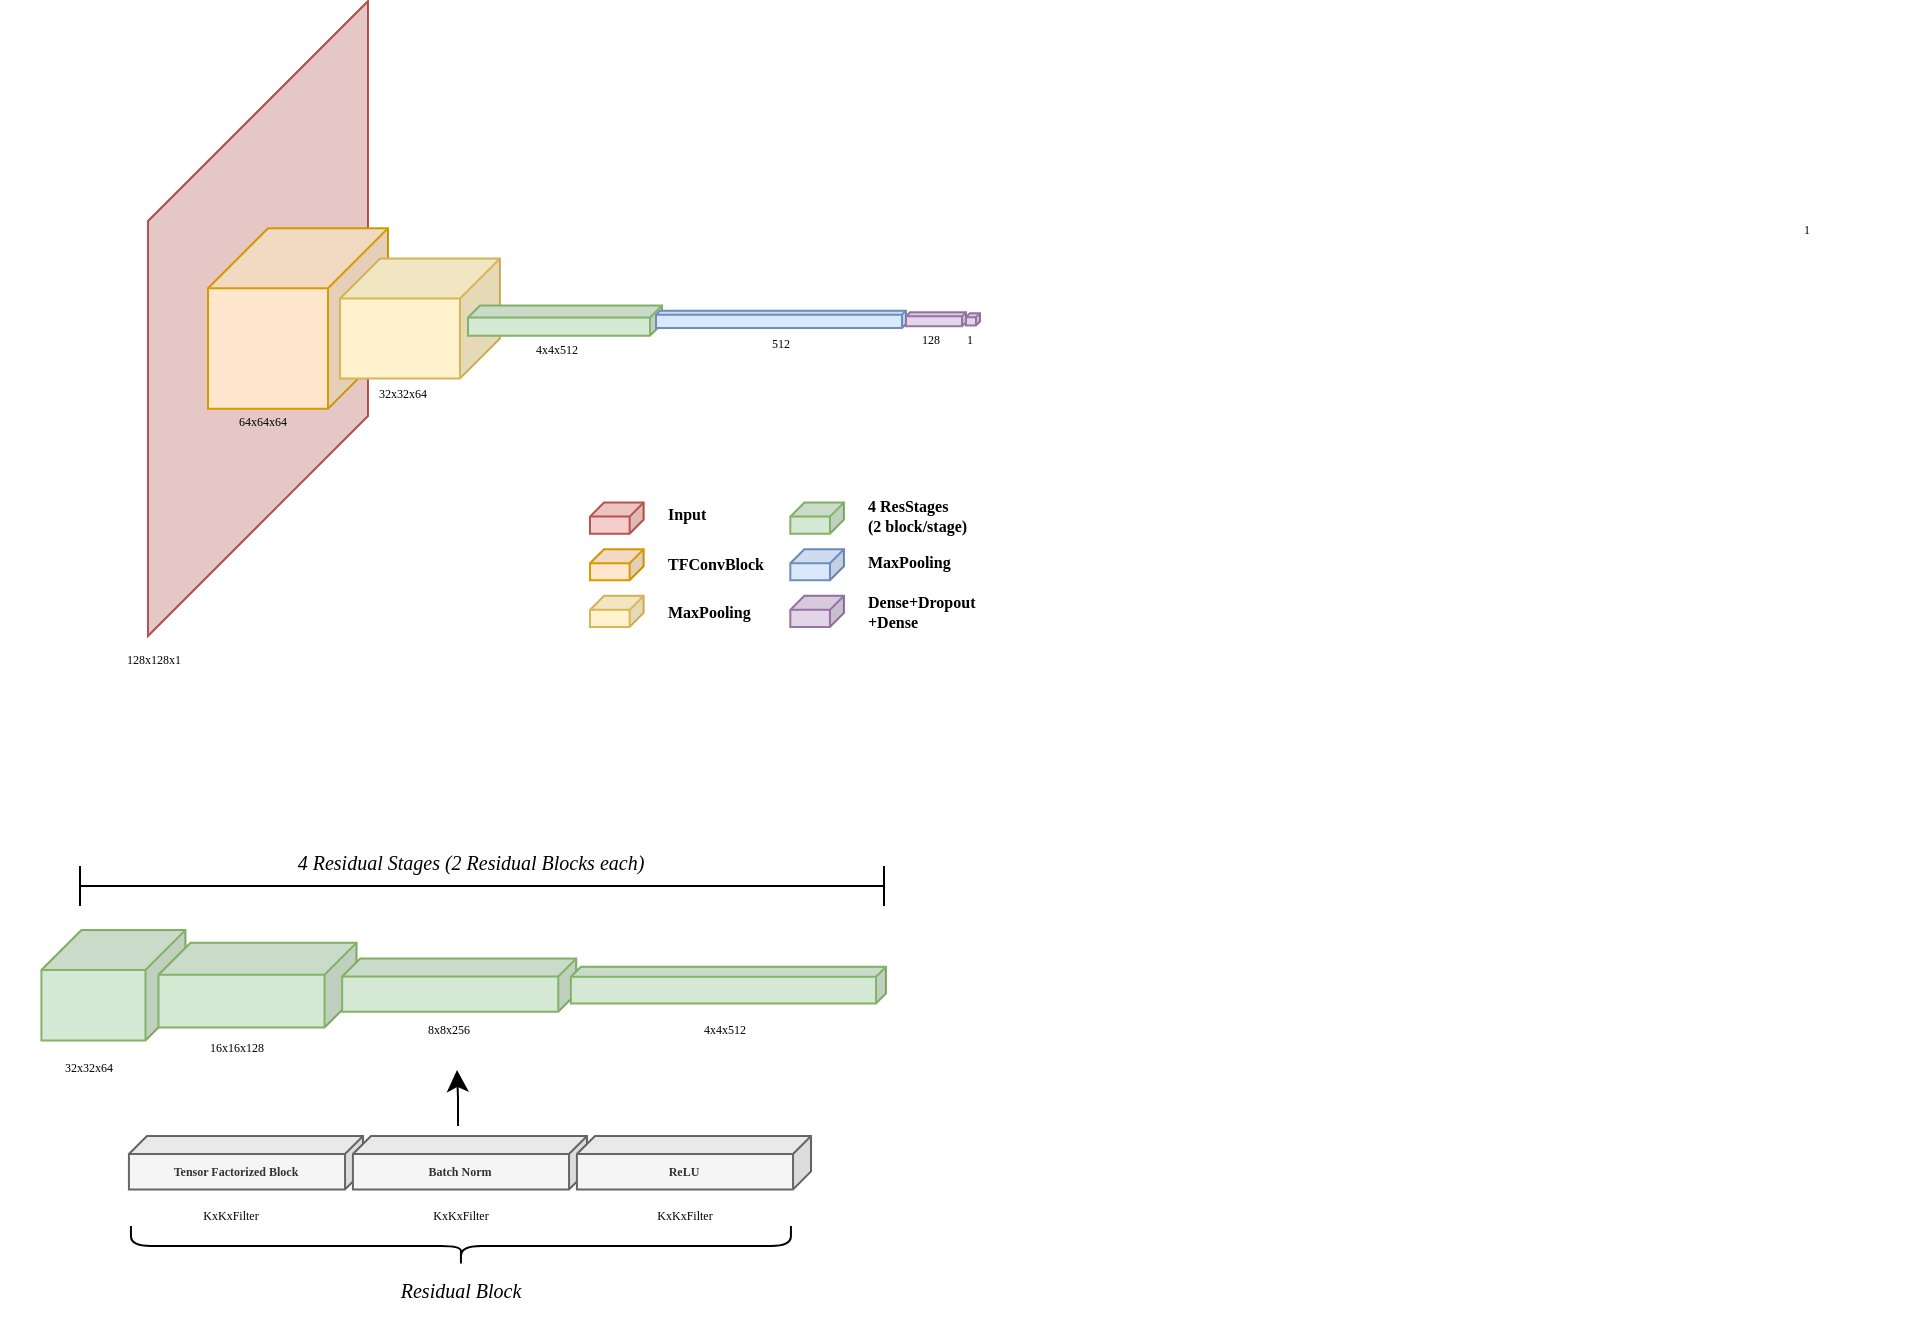 <mxfile version="27.1.4">
  <diagram name="Page-1" id="zunORlT1O7iowVO2a8UD">
    <mxGraphModel dx="2849" dy="600" grid="0" gridSize="10" guides="1" tooltips="1" connect="1" arrows="1" fold="1" page="1" pageScale="1" pageWidth="850" pageHeight="1100" math="0" shadow="0">
      <root>
        <mxCell id="0" />
        <mxCell id="1" parent="0" />
        <mxCell id="nLBTFklPhLYW6B8ExNoQ-1" value="" style="shape=cube;whiteSpace=wrap;html=1;boundedLbl=1;backgroundOutline=1;darkOpacity=0.05;darkOpacity2=0.1;size=110;direction=east;flipH=1;fillColor=light-dark(#ffdddb, #512d2b);strokeColor=#b85450;fontSize=6;fontFamily=Verdana;" parent="1" vertex="1">
          <mxGeometry x="-1560" y="92.56" width="110" height="317.44" as="geometry" />
        </mxCell>
        <mxCell id="nLBTFklPhLYW6B8ExNoQ-2" value="" style="shape=cube;whiteSpace=wrap;html=1;boundedLbl=1;backgroundOutline=1;darkOpacity=0.05;darkOpacity2=0.1;size=30;direction=east;flipH=1;fillColor=#ffe6cc;strokeColor=#d79b00;fontSize=6;fontFamily=Verdana;" parent="1" vertex="1">
          <mxGeometry x="-1530" y="206.14" width="90" height="90.28" as="geometry" />
        </mxCell>
        <mxCell id="nLBTFklPhLYW6B8ExNoQ-117" value="" style="shape=cube;whiteSpace=wrap;html=1;boundedLbl=1;backgroundOutline=1;darkOpacity=0.05;darkOpacity2=0.1;size=20;direction=east;flipH=1;fillColor=#fff2cc;strokeColor=#d6b656;fontSize=6;fontFamily=Verdana;" parent="1" vertex="1">
          <mxGeometry x="-1464" y="221.25" width="80" height="60" as="geometry" />
        </mxCell>
        <mxCell id="nLBTFklPhLYW6B8ExNoQ-126" value="128x128x1" style="text;html=1;strokeColor=none;fillColor=none;align=center;verticalAlign=middle;whiteSpace=wrap;rounded=0;fontSize=6;fontFamily=Verdana;" parent="1" vertex="1">
          <mxGeometry x="-1578" y="407" width="42" height="29.06" as="geometry" />
        </mxCell>
        <mxCell id="nLBTFklPhLYW6B8ExNoQ-127" value="64x64x64" style="text;html=1;strokeColor=none;fillColor=none;align=center;verticalAlign=middle;whiteSpace=wrap;rounded=0;fontSize=6;fontFamily=Verdana;" parent="1" vertex="1">
          <mxGeometry x="-1552" y="288.0" width="99" height="29.06" as="geometry" />
        </mxCell>
        <mxCell id="nLBTFklPhLYW6B8ExNoQ-128" value="32x32x64" style="text;html=1;strokeColor=none;fillColor=none;align=center;verticalAlign=middle;whiteSpace=wrap;rounded=0;fontSize=6;fontFamily=Verdana;" parent="1" vertex="1">
          <mxGeometry x="-1482" y="274.06" width="99" height="29.06" as="geometry" />
        </mxCell>
        <mxCell id="nLBTFklPhLYW6B8ExNoQ-135" value="1" style="text;html=1;strokeColor=none;fillColor=none;align=center;verticalAlign=middle;whiteSpace=wrap;rounded=0;fontSize=6;fontFamily=Verdana;" parent="1" vertex="1">
          <mxGeometry x="-780.5" y="192.19" width="99" height="29.06" as="geometry" />
        </mxCell>
        <mxCell id="cS9d9mgXsJHrbwHI3K9Y-1" value="" style="shape=cube;whiteSpace=wrap;html=1;boundedLbl=1;backgroundOutline=1;darkOpacity=0.05;darkOpacity2=0.1;size=6;direction=east;flipH=1;fillColor=#d5e8d4;strokeColor=#82b366;fontSize=6;fontFamily=Verdana;" vertex="1" parent="1">
          <mxGeometry x="-1400" y="244.75" width="97" height="15.15" as="geometry" />
        </mxCell>
        <mxCell id="nLBTFklPhLYW6B8ExNoQ-122" value="" style="shape=cube;whiteSpace=wrap;html=1;boundedLbl=1;backgroundOutline=1;darkOpacity=0.05;darkOpacity2=0.1;size=2;direction=east;flipH=1;fillColor=#dae8fc;strokeColor=#6c8ebf;fontSize=6;fontFamily=Verdana;" parent="1" vertex="1">
          <mxGeometry x="-1306" y="247.33" width="125" height="8.67" as="geometry" />
        </mxCell>
        <mxCell id="nLBTFklPhLYW6B8ExNoQ-123" value="" style="shape=cube;whiteSpace=wrap;html=1;boundedLbl=1;backgroundOutline=1;darkOpacity=0.05;darkOpacity2=0.1;size=2;direction=east;flipH=1;fillColor=#e1d5e7;strokeColor=#9673a6;fontSize=6;fontFamily=Verdana;" parent="1" vertex="1">
          <mxGeometry x="-1181" y="248.17" width="30" height="7" as="geometry" />
        </mxCell>
        <mxCell id="nLBTFklPhLYW6B8ExNoQ-124" value="" style="shape=cube;whiteSpace=wrap;html=1;boundedLbl=1;backgroundOutline=1;darkOpacity=0.05;darkOpacity2=0.1;size=2;direction=east;flipH=1;fillColor=#e1d5e7;strokeColor=#9673a6;fontSize=6;fontFamily=Verdana;" parent="1" vertex="1">
          <mxGeometry x="-1151" y="248.58" width="7" height="6.18" as="geometry" />
        </mxCell>
        <mxCell id="cS9d9mgXsJHrbwHI3K9Y-4" style="edgeStyle=orthogonalEdgeStyle;rounded=0;orthogonalLoop=1;jettySize=auto;html=1;exitX=0;exitY=0;exitDx=0;exitDy=0;exitPerimeter=0;entryX=-0.043;entryY=0.09;entryDx=0;entryDy=0;entryPerimeter=0;fontSize=6;fontFamily=Verdana;" edge="1" parent="1" source="nLBTFklPhLYW6B8ExNoQ-124" target="nLBTFklPhLYW6B8ExNoQ-124">
          <mxGeometry relative="1" as="geometry" />
        </mxCell>
        <mxCell id="cS9d9mgXsJHrbwHI3K9Y-7" value="4x4x512" style="text;html=1;strokeColor=none;fillColor=none;align=center;verticalAlign=middle;whiteSpace=wrap;rounded=0;fontSize=6;fontFamily=Verdana;" vertex="1" parent="1">
          <mxGeometry x="-1405" y="259.9" width="99" height="15" as="geometry" />
        </mxCell>
        <mxCell id="cS9d9mgXsJHrbwHI3K9Y-8" value="512" style="text;html=1;strokeColor=none;fillColor=none;align=center;verticalAlign=middle;whiteSpace=wrap;rounded=0;fontSize=6;fontFamily=Verdana;" vertex="1" parent="1">
          <mxGeometry x="-1293" y="256" width="99" height="15" as="geometry" />
        </mxCell>
        <mxCell id="cS9d9mgXsJHrbwHI3K9Y-9" value="128" style="text;html=1;strokeColor=none;fillColor=none;align=center;verticalAlign=middle;whiteSpace=wrap;rounded=0;fontSize=6;fontFamily=Verdana;" vertex="1" parent="1">
          <mxGeometry x="-1218" y="254.76" width="99" height="15" as="geometry" />
        </mxCell>
        <mxCell id="cS9d9mgXsJHrbwHI3K9Y-10" value="1" style="text;html=1;strokeColor=none;fillColor=none;align=center;verticalAlign=middle;whiteSpace=wrap;rounded=0;fontSize=6;fontFamily=Verdana;" vertex="1" parent="1">
          <mxGeometry x="-1154.5" y="254.76" width="10" height="15" as="geometry" />
        </mxCell>
        <mxCell id="cS9d9mgXsJHrbwHI3K9Y-15" value="" style="shape=crossbar;whiteSpace=wrap;html=1;rounded=1;" vertex="1" parent="1">
          <mxGeometry x="-1594" y="525" width="402" height="20" as="geometry" />
        </mxCell>
        <mxCell id="cS9d9mgXsJHrbwHI3K9Y-16" value="4 Residual Stages (2 Residual Blocks each)" style="text;html=1;align=center;verticalAlign=middle;resizable=0;points=[];autosize=1;strokeColor=none;fillColor=none;fontFamily=Verdana;fontSize=10;fontStyle=2" vertex="1" parent="1">
          <mxGeometry x="-1516" y="511" width="234" height="24" as="geometry" />
        </mxCell>
        <mxCell id="cS9d9mgXsJHrbwHI3K9Y-17" value="" style="edgeStyle=elbowEdgeStyle;elbow=vertical;endArrow=classic;html=1;curved=0;rounded=0;endSize=8;startSize=8;" edge="1" parent="1">
          <mxGeometry width="50" height="50" relative="1" as="geometry">
            <mxPoint x="-1405" y="655" as="sourcePoint" />
            <mxPoint x="-1405.5" y="627" as="targetPoint" />
            <Array as="points" />
          </mxGeometry>
        </mxCell>
        <mxCell id="nLBTFklPhLYW6B8ExNoQ-118" value="" style="shape=cube;whiteSpace=wrap;html=1;boundedLbl=1;backgroundOutline=1;darkOpacity=0.05;darkOpacity2=0.1;size=20;direction=east;flipH=1;fillColor=#d5e8d4;strokeColor=#82b366;fontSize=6;fontFamily=Verdana;" parent="1" vertex="1">
          <mxGeometry x="-1613.291" y="557" width="72.033" height="55.244" as="geometry" />
        </mxCell>
        <mxCell id="nLBTFklPhLYW6B8ExNoQ-119" value="" style="shape=cube;whiteSpace=wrap;html=1;boundedLbl=1;backgroundOutline=1;darkOpacity=0.05;darkOpacity2=0.1;size=16;direction=east;flipH=1;fillColor=#d5e8d4;strokeColor=#82b366;fontSize=6;fontFamily=Verdana;" parent="1" vertex="1">
          <mxGeometry x="-1554.764" y="563.39" width="99.045" height="42.353" as="geometry" />
        </mxCell>
        <mxCell id="nLBTFklPhLYW6B8ExNoQ-120" value="" style="shape=cube;whiteSpace=wrap;html=1;boundedLbl=1;backgroundOutline=1;darkOpacity=0.05;darkOpacity2=0.1;size=9;direction=east;flipH=1;fillColor=#d5e8d4;strokeColor=#82b366;fontSize=6;fontFamily=Verdana;" parent="1" vertex="1">
          <mxGeometry x="-1462.923" y="571.216" width="117.053" height="26.701" as="geometry" />
        </mxCell>
        <mxCell id="nLBTFklPhLYW6B8ExNoQ-121" value="" style="shape=cube;whiteSpace=wrap;html=1;boundedLbl=1;backgroundOutline=1;darkOpacity=0.05;darkOpacity2=0.1;size=5;direction=east;flipH=1;fillColor=#d5e8d4;strokeColor=#82b366;fontSize=6;fontFamily=Verdana;" parent="1" vertex="1">
          <mxGeometry x="-1348.571" y="575.359" width="157.571" height="18.415" as="geometry" />
        </mxCell>
        <mxCell id="nLBTFklPhLYW6B8ExNoQ-129" value="32x32x64" style="text;html=1;strokeColor=none;fillColor=none;align=center;verticalAlign=middle;whiteSpace=wrap;rounded=0;fontSize=6;fontFamily=Verdana;" parent="1" vertex="1">
          <mxGeometry x="-1634" y="612.244" width="89.14" height="26.756" as="geometry" />
        </mxCell>
        <mxCell id="nLBTFklPhLYW6B8ExNoQ-130" value="16x16x128" style="text;html=1;strokeColor=none;fillColor=none;align=center;verticalAlign=middle;whiteSpace=wrap;rounded=0;fontSize=6;fontFamily=Verdana;" parent="1" vertex="1">
          <mxGeometry x="-1560.167" y="603.036" width="89.14" height="26.756" as="geometry" />
        </mxCell>
        <mxCell id="nLBTFklPhLYW6B8ExNoQ-131" value="8x8x256" style="text;html=1;strokeColor=none;fillColor=none;align=center;verticalAlign=middle;whiteSpace=wrap;rounded=0;fontSize=6;fontFamily=Verdana;" parent="1" vertex="1">
          <mxGeometry x="-1453.919" y="593.774" width="89.14" height="26.756" as="geometry" />
        </mxCell>
        <mxCell id="nLBTFklPhLYW6B8ExNoQ-132" value="4x4x512" style="text;html=1;strokeColor=none;fillColor=none;align=center;verticalAlign=middle;whiteSpace=wrap;rounded=0;fontSize=6;fontFamily=Verdana;" parent="1" vertex="1">
          <mxGeometry x="-1316.157" y="593.774" width="89.14" height="26.756" as="geometry" />
        </mxCell>
        <mxCell id="cS9d9mgXsJHrbwHI3K9Y-19" value="&lt;b&gt;Tensor Factorized Block&lt;/b&gt;" style="shape=cube;whiteSpace=wrap;html=1;boundedLbl=1;backgroundOutline=1;darkOpacity=0.05;darkOpacity2=0.1;size=9;direction=east;flipH=1;fillColor=#f5f5f5;strokeColor=#666666;fontSize=6;fontFamily=Verdana;fontColor=#333333;" vertex="1" parent="1">
          <mxGeometry x="-1569.53" y="660" width="117.053" height="26.701" as="geometry" />
        </mxCell>
        <mxCell id="cS9d9mgXsJHrbwHI3K9Y-20" value="&lt;b&gt;Batch Norm&lt;/b&gt;" style="shape=cube;whiteSpace=wrap;html=1;boundedLbl=1;backgroundOutline=1;darkOpacity=0.05;darkOpacity2=0.1;size=9;direction=east;flipH=1;fillColor=#f5f5f5;strokeColor=#666666;fontSize=6;fontFamily=Verdana;fontColor=#333333;" vertex="1" parent="1">
          <mxGeometry x="-1457.53" y="660" width="117.053" height="26.701" as="geometry" />
        </mxCell>
        <mxCell id="cS9d9mgXsJHrbwHI3K9Y-21" value="&lt;b&gt;ReLU&lt;/b&gt;" style="shape=cube;whiteSpace=wrap;html=1;boundedLbl=1;backgroundOutline=1;darkOpacity=0.05;darkOpacity2=0.1;size=9;direction=east;flipH=1;fontSize=6;fontFamily=Verdana;fillColor=#f5f5f5;strokeColor=#666666;fontColor=#333333;" vertex="1" parent="1">
          <mxGeometry x="-1345.53" y="660" width="117.053" height="26.701" as="geometry" />
        </mxCell>
        <mxCell id="cS9d9mgXsJHrbwHI3K9Y-22" value="KxKxFilter" style="text;html=1;strokeColor=none;fillColor=none;align=center;verticalAlign=middle;whiteSpace=wrap;rounded=0;fontSize=6;fontFamily=Verdana;" vertex="1" parent="1">
          <mxGeometry x="-1562.53" y="686.7" width="89.14" height="26.756" as="geometry" />
        </mxCell>
        <mxCell id="cS9d9mgXsJHrbwHI3K9Y-24" value="" style="shape=curlyBracket;whiteSpace=wrap;html=1;rounded=1;flipH=1;labelPosition=right;verticalLabelPosition=middle;align=left;verticalAlign=middle;rotation=90;" vertex="1" parent="1">
          <mxGeometry x="-1413.53" y="550" width="20" height="330" as="geometry" />
        </mxCell>
        <mxCell id="cS9d9mgXsJHrbwHI3K9Y-25" value="KxKxFilter" style="text;html=1;strokeColor=none;fillColor=none;align=center;verticalAlign=middle;whiteSpace=wrap;rounded=0;fontSize=6;fontFamily=Verdana;" vertex="1" parent="1">
          <mxGeometry x="-1448.1" y="686.7" width="89.14" height="26.756" as="geometry" />
        </mxCell>
        <mxCell id="cS9d9mgXsJHrbwHI3K9Y-26" value="KxKxFilter" style="text;html=1;strokeColor=none;fillColor=none;align=center;verticalAlign=middle;whiteSpace=wrap;rounded=0;fontSize=6;fontFamily=Verdana;" vertex="1" parent="1">
          <mxGeometry x="-1335.53" y="686.7" width="89.14" height="26.756" as="geometry" />
        </mxCell>
        <mxCell id="cS9d9mgXsJHrbwHI3K9Y-27" value="Residual Block" style="text;html=1;align=center;verticalAlign=middle;resizable=0;points=[];autosize=1;strokeColor=none;fillColor=none;fontFamily=Verdana;fontSize=10;fontStyle=2" vertex="1" parent="1">
          <mxGeometry x="-1448.96" y="725" width="90" height="24" as="geometry" />
        </mxCell>
        <mxCell id="nLBTFklPhLYW6B8ExNoQ-20" value="" style="shape=cube;whiteSpace=wrap;html=1;boundedLbl=1;backgroundOutline=1;darkOpacity=0.05;darkOpacity2=0.1;size=7;direction=east;flipH=1;fillColor=#f8cecc;strokeColor=#b85450;fontSize=8;fontFamily=Verdana;" parent="1" vertex="1">
          <mxGeometry x="-1339" y="343.284" width="26.829" height="15.54" as="geometry" />
        </mxCell>
        <mxCell id="nLBTFklPhLYW6B8ExNoQ-21" value="" style="shape=cube;whiteSpace=wrap;html=1;boundedLbl=1;backgroundOutline=1;darkOpacity=0.05;darkOpacity2=0.1;size=7;direction=east;flipH=1;fillColor=#ffe6cc;strokeColor=#d79b00;fontSize=8;fontFamily=Verdana;" parent="1" vertex="1">
          <mxGeometry x="-1339" y="366.595" width="26.829" height="15.54" as="geometry" />
        </mxCell>
        <mxCell id="nLBTFklPhLYW6B8ExNoQ-22" value="" style="shape=cube;whiteSpace=wrap;html=1;boundedLbl=1;backgroundOutline=1;darkOpacity=0.05;darkOpacity2=0.1;size=7;direction=east;flipH=1;fillColor=#fff2cc;strokeColor=#d6b656;fontSize=8;fontFamily=Verdana;" parent="1" vertex="1">
          <mxGeometry x="-1339" y="389.906" width="26.829" height="15.54" as="geometry" />
        </mxCell>
        <mxCell id="nLBTFklPhLYW6B8ExNoQ-44" value="Input" style="text;html=1;strokeColor=none;fillColor=none;align=left;verticalAlign=middle;whiteSpace=wrap;rounded=0;fontStyle=1;fontSize=8;fontFamily=Verdana;" parent="1" vertex="1">
          <mxGeometry x="-1302.333" y="340" width="123.415" height="18.555" as="geometry" />
        </mxCell>
        <mxCell id="nLBTFklPhLYW6B8ExNoQ-45" value="TFConvBlock" style="text;html=1;strokeColor=none;fillColor=none;align=left;verticalAlign=middle;whiteSpace=wrap;rounded=0;fontStyle=1;fontSize=8;fontFamily=Verdana;" parent="1" vertex="1">
          <mxGeometry x="-1302.333" y="364.311" width="123.415" height="18.555" as="geometry" />
        </mxCell>
        <mxCell id="nLBTFklPhLYW6B8ExNoQ-46" value="MaxPooling" style="text;html=1;strokeColor=none;fillColor=none;align=left;verticalAlign=middle;whiteSpace=wrap;rounded=0;fontStyle=1;fontSize=8;fontFamily=Verdana;" parent="1" vertex="1">
          <mxGeometry x="-1302.333" y="388.445" width="123.415" height="18.555" as="geometry" />
        </mxCell>
        <mxCell id="nLBTFklPhLYW6B8ExNoQ-136" value="" style="shape=cube;whiteSpace=wrap;html=1;boundedLbl=1;backgroundOutline=1;darkOpacity=0.05;darkOpacity2=0.1;size=7;direction=east;flipH=1;fillColor=#d5e8d4;strokeColor=#82b366;fontSize=8;fontFamily=Verdana;" parent="1" vertex="1">
          <mxGeometry x="-1238.837" y="343.284" width="26.829" height="15.54" as="geometry" />
        </mxCell>
        <mxCell id="nLBTFklPhLYW6B8ExNoQ-137" value="" style="shape=cube;whiteSpace=wrap;html=1;boundedLbl=1;backgroundOutline=1;darkOpacity=0.05;darkOpacity2=0.1;size=7;direction=east;flipH=1;fillColor=#dae8fc;strokeColor=#6c8ebf;fontSize=8;fontFamily=Verdana;" parent="1" vertex="1">
          <mxGeometry x="-1238.837" y="366.595" width="26.829" height="15.54" as="geometry" />
        </mxCell>
        <mxCell id="nLBTFklPhLYW6B8ExNoQ-138" value="" style="shape=cube;whiteSpace=wrap;html=1;boundedLbl=1;backgroundOutline=1;darkOpacity=0.05;darkOpacity2=0.1;size=7;direction=east;flipH=1;fillColor=#e1d5e7;strokeColor=#9673a6;fontSize=8;fontFamily=Verdana;" parent="1" vertex="1">
          <mxGeometry x="-1238.837" y="389.906" width="26.829" height="15.54" as="geometry" />
        </mxCell>
        <mxCell id="nLBTFklPhLYW6B8ExNoQ-140" value="&lt;div&gt;&lt;font&gt;4 ResStages&lt;/font&gt;&lt;/div&gt;&lt;div&gt;&lt;font&gt;(2 block/stage)&lt;/font&gt;&lt;/div&gt;" style="text;html=1;strokeColor=none;fillColor=none;align=left;verticalAlign=middle;whiteSpace=wrap;rounded=0;fontStyle=1;fontSize=8;fontFamily=Verdana;" parent="1" vertex="1">
          <mxGeometry x="-1202.171" y="341" width="76.911" height="18.555" as="geometry" />
        </mxCell>
        <mxCell id="nLBTFklPhLYW6B8ExNoQ-141" value="&lt;font&gt;MaxPooling&lt;/font&gt;" style="text;html=1;strokeColor=none;fillColor=none;align=left;verticalAlign=middle;whiteSpace=wrap;rounded=0;fontStyle=1;fontSize=8;fontFamily=Verdana;" parent="1" vertex="1">
          <mxGeometry x="-1202.171" y="363.311" width="76.911" height="18.555" as="geometry" />
        </mxCell>
        <mxCell id="nLBTFklPhLYW6B8ExNoQ-142" value="&lt;font&gt;Dense+Dropout&lt;/font&gt;&lt;div&gt;&lt;font&gt;+Dense&lt;/font&gt;&lt;/div&gt;" style="text;html=1;strokeColor=none;fillColor=none;align=left;verticalAlign=middle;whiteSpace=wrap;rounded=0;fontStyle=1;fontSize=8;fontFamily=Verdana;" parent="1" vertex="1">
          <mxGeometry x="-1202.171" y="388.445" width="83.171" height="18.555" as="geometry" />
        </mxCell>
      </root>
    </mxGraphModel>
  </diagram>
</mxfile>
